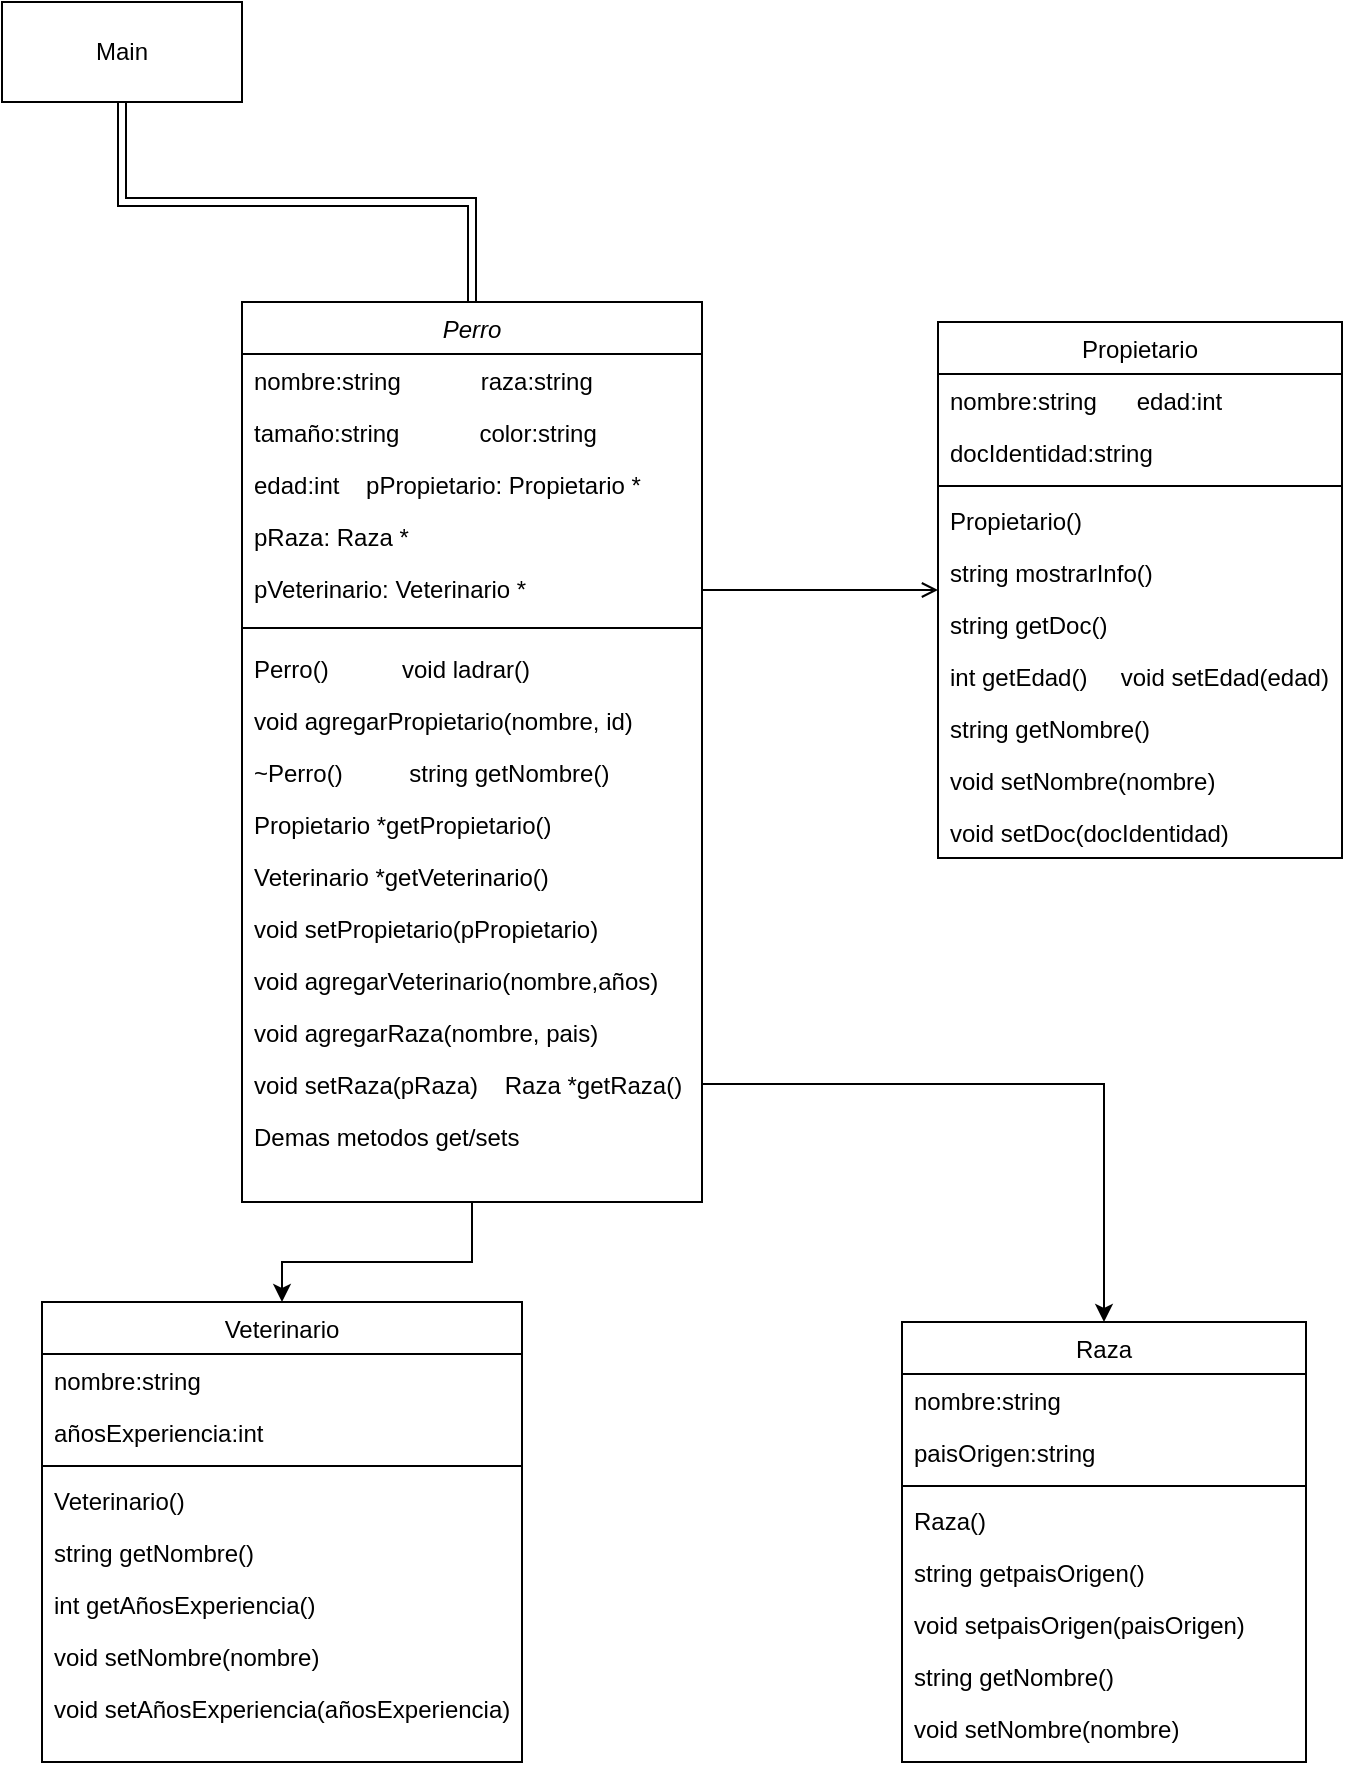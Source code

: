 <mxfile version="20.5.1" type="device"><diagram id="C5RBs43oDa-KdzZeNtuy" name="Page-1"><mxGraphModel dx="1108" dy="432" grid="1" gridSize="10" guides="1" tooltips="1" connect="1" arrows="1" fold="1" page="1" pageScale="1" pageWidth="827" pageHeight="1169" math="0" shadow="0"><root><mxCell id="WIyWlLk6GJQsqaUBKTNV-0"/><mxCell id="WIyWlLk6GJQsqaUBKTNV-1" parent="WIyWlLk6GJQsqaUBKTNV-0"/><mxCell id="SqiVAeS2P8Jwm7ox77O8-35" value="" style="edgeStyle=orthogonalEdgeStyle;rounded=0;orthogonalLoop=1;jettySize=auto;html=1;entryX=0.5;entryY=0;entryDx=0;entryDy=0;" edge="1" parent="WIyWlLk6GJQsqaUBKTNV-1" source="zkfFHV4jXpPFQw0GAbJ--0" target="SqiVAeS2P8Jwm7ox77O8-13"><mxGeometry relative="1" as="geometry"><Array as="points"><mxPoint x="295" y="720"/><mxPoint x="200" y="720"/></Array></mxGeometry></mxCell><mxCell id="zkfFHV4jXpPFQw0GAbJ--0" value="Perro" style="swimlane;fontStyle=2;align=center;verticalAlign=top;childLayout=stackLayout;horizontal=1;startSize=26;horizontalStack=0;resizeParent=1;resizeLast=0;collapsible=1;marginBottom=0;rounded=0;shadow=0;strokeWidth=1;" parent="WIyWlLk6GJQsqaUBKTNV-1" vertex="1"><mxGeometry x="180" y="240" width="230" height="450" as="geometry"><mxRectangle x="230" y="140" width="160" height="26" as="alternateBounds"/></mxGeometry></mxCell><mxCell id="zkfFHV4jXpPFQw0GAbJ--1" value="nombre:string            raza:string" style="text;align=left;verticalAlign=top;spacingLeft=4;spacingRight=4;overflow=hidden;rotatable=0;points=[[0,0.5],[1,0.5]];portConstraint=eastwest;" parent="zkfFHV4jXpPFQw0GAbJ--0" vertex="1"><mxGeometry y="26" width="230" height="26" as="geometry"/></mxCell><mxCell id="zkfFHV4jXpPFQw0GAbJ--2" value="tamaño:string            color:string" style="text;align=left;verticalAlign=top;spacingLeft=4;spacingRight=4;overflow=hidden;rotatable=0;points=[[0,0.5],[1,0.5]];portConstraint=eastwest;rounded=0;shadow=0;html=0;" parent="zkfFHV4jXpPFQw0GAbJ--0" vertex="1"><mxGeometry y="52" width="230" height="26" as="geometry"/></mxCell><mxCell id="zkfFHV4jXpPFQw0GAbJ--3" value="edad:int    pPropietario: Propietario *" style="text;align=left;verticalAlign=top;spacingLeft=4;spacingRight=4;overflow=hidden;rotatable=0;points=[[0,0.5],[1,0.5]];portConstraint=eastwest;rounded=0;shadow=0;html=0;" parent="zkfFHV4jXpPFQw0GAbJ--0" vertex="1"><mxGeometry y="78" width="230" height="26" as="geometry"/></mxCell><mxCell id="SqiVAeS2P8Jwm7ox77O8-0" value="pRaza: Raza *" style="text;align=left;verticalAlign=top;spacingLeft=4;spacingRight=4;overflow=hidden;rotatable=0;points=[[0,0.5],[1,0.5]];portConstraint=eastwest;rounded=0;shadow=0;html=0;" vertex="1" parent="zkfFHV4jXpPFQw0GAbJ--0"><mxGeometry y="104" width="230" height="26" as="geometry"/></mxCell><mxCell id="SqiVAeS2P8Jwm7ox77O8-1" value="pVeterinario: Veterinario *" style="text;align=left;verticalAlign=top;spacingLeft=4;spacingRight=4;overflow=hidden;rotatable=0;points=[[0,0.5],[1,0.5]];portConstraint=eastwest;rounded=0;shadow=0;html=0;" vertex="1" parent="zkfFHV4jXpPFQw0GAbJ--0"><mxGeometry y="130" width="230" height="26" as="geometry"/></mxCell><mxCell id="zkfFHV4jXpPFQw0GAbJ--4" value="" style="line;html=1;strokeWidth=1;align=left;verticalAlign=middle;spacingTop=-1;spacingLeft=3;spacingRight=3;rotatable=0;labelPosition=right;points=[];portConstraint=eastwest;" parent="zkfFHV4jXpPFQw0GAbJ--0" vertex="1"><mxGeometry y="156" width="230" height="14" as="geometry"/></mxCell><mxCell id="zkfFHV4jXpPFQw0GAbJ--5" value="Perro()           void ladrar()&#10;" style="text;align=left;verticalAlign=top;spacingLeft=4;spacingRight=4;overflow=hidden;rotatable=0;points=[[0,0.5],[1,0.5]];portConstraint=eastwest;" parent="zkfFHV4jXpPFQw0GAbJ--0" vertex="1"><mxGeometry y="170" width="230" height="26" as="geometry"/></mxCell><mxCell id="SqiVAeS2P8Jwm7ox77O8-2" value="void agregarPropietario(nombre, id)" style="text;align=left;verticalAlign=top;spacingLeft=4;spacingRight=4;overflow=hidden;rotatable=0;points=[[0,0.5],[1,0.5]];portConstraint=eastwest;" vertex="1" parent="zkfFHV4jXpPFQw0GAbJ--0"><mxGeometry y="196" width="230" height="26" as="geometry"/></mxCell><mxCell id="SqiVAeS2P8Jwm7ox77O8-3" value="~Perro()          string getNombre()&#10;" style="text;align=left;verticalAlign=top;spacingLeft=4;spacingRight=4;overflow=hidden;rotatable=0;points=[[0,0.5],[1,0.5]];portConstraint=eastwest;" vertex="1" parent="zkfFHV4jXpPFQw0GAbJ--0"><mxGeometry y="222" width="230" height="26" as="geometry"/></mxCell><mxCell id="SqiVAeS2P8Jwm7ox77O8-4" value="Propietario *getPropietario()" style="text;align=left;verticalAlign=top;spacingLeft=4;spacingRight=4;overflow=hidden;rotatable=0;points=[[0,0.5],[1,0.5]];portConstraint=eastwest;" vertex="1" parent="zkfFHV4jXpPFQw0GAbJ--0"><mxGeometry y="248" width="230" height="26" as="geometry"/></mxCell><mxCell id="SqiVAeS2P8Jwm7ox77O8-5" value="Veterinario *getVeterinario()" style="text;align=left;verticalAlign=top;spacingLeft=4;spacingRight=4;overflow=hidden;rotatable=0;points=[[0,0.5],[1,0.5]];portConstraint=eastwest;" vertex="1" parent="zkfFHV4jXpPFQw0GAbJ--0"><mxGeometry y="274" width="230" height="26" as="geometry"/></mxCell><mxCell id="SqiVAeS2P8Jwm7ox77O8-6" value="void setPropietario(pPropietario)" style="text;align=left;verticalAlign=top;spacingLeft=4;spacingRight=4;overflow=hidden;rotatable=0;points=[[0,0.5],[1,0.5]];portConstraint=eastwest;" vertex="1" parent="zkfFHV4jXpPFQw0GAbJ--0"><mxGeometry y="300" width="230" height="26" as="geometry"/></mxCell><mxCell id="SqiVAeS2P8Jwm7ox77O8-7" value="void agregarVeterinario(nombre,años)" style="text;align=left;verticalAlign=top;spacingLeft=4;spacingRight=4;overflow=hidden;rotatable=0;points=[[0,0.5],[1,0.5]];portConstraint=eastwest;" vertex="1" parent="zkfFHV4jXpPFQw0GAbJ--0"><mxGeometry y="326" width="230" height="26" as="geometry"/></mxCell><mxCell id="SqiVAeS2P8Jwm7ox77O8-8" value="void agregarRaza(nombre, pais)" style="text;align=left;verticalAlign=top;spacingLeft=4;spacingRight=4;overflow=hidden;rotatable=0;points=[[0,0.5],[1,0.5]];portConstraint=eastwest;" vertex="1" parent="zkfFHV4jXpPFQw0GAbJ--0"><mxGeometry y="352" width="230" height="26" as="geometry"/></mxCell><mxCell id="SqiVAeS2P8Jwm7ox77O8-9" value="void setRaza(pRaza)    Raza *getRaza()" style="text;align=left;verticalAlign=top;spacingLeft=4;spacingRight=4;overflow=hidden;rotatable=0;points=[[0,0.5],[1,0.5]];portConstraint=eastwest;" vertex="1" parent="zkfFHV4jXpPFQw0GAbJ--0"><mxGeometry y="378" width="230" height="26" as="geometry"/></mxCell><mxCell id="SqiVAeS2P8Jwm7ox77O8-10" value="Demas metodos get/sets" style="text;align=left;verticalAlign=top;spacingLeft=4;spacingRight=4;overflow=hidden;rotatable=0;points=[[0,0.5],[1,0.5]];portConstraint=eastwest;" vertex="1" parent="zkfFHV4jXpPFQw0GAbJ--0"><mxGeometry y="404" width="230" height="26" as="geometry"/></mxCell><mxCell id="zkfFHV4jXpPFQw0GAbJ--17" value="Propietario" style="swimlane;fontStyle=0;align=center;verticalAlign=top;childLayout=stackLayout;horizontal=1;startSize=26;horizontalStack=0;resizeParent=1;resizeLast=0;collapsible=1;marginBottom=0;rounded=0;shadow=0;strokeWidth=1;" parent="WIyWlLk6GJQsqaUBKTNV-1" vertex="1"><mxGeometry x="528" y="250" width="202" height="268" as="geometry"><mxRectangle x="550" y="140" width="160" height="26" as="alternateBounds"/></mxGeometry></mxCell><mxCell id="zkfFHV4jXpPFQw0GAbJ--18" value="nombre:string      edad:int" style="text;align=left;verticalAlign=top;spacingLeft=4;spacingRight=4;overflow=hidden;rotatable=0;points=[[0,0.5],[1,0.5]];portConstraint=eastwest;" parent="zkfFHV4jXpPFQw0GAbJ--17" vertex="1"><mxGeometry y="26" width="202" height="26" as="geometry"/></mxCell><mxCell id="zkfFHV4jXpPFQw0GAbJ--19" value="docIdentidad:string" style="text;align=left;verticalAlign=top;spacingLeft=4;spacingRight=4;overflow=hidden;rotatable=0;points=[[0,0.5],[1,0.5]];portConstraint=eastwest;rounded=0;shadow=0;html=0;" parent="zkfFHV4jXpPFQw0GAbJ--17" vertex="1"><mxGeometry y="52" width="202" height="26" as="geometry"/></mxCell><mxCell id="zkfFHV4jXpPFQw0GAbJ--23" value="" style="line;html=1;strokeWidth=1;align=left;verticalAlign=middle;spacingTop=-1;spacingLeft=3;spacingRight=3;rotatable=0;labelPosition=right;points=[];portConstraint=eastwest;" parent="zkfFHV4jXpPFQw0GAbJ--17" vertex="1"><mxGeometry y="78" width="202" height="8" as="geometry"/></mxCell><mxCell id="zkfFHV4jXpPFQw0GAbJ--20" value="Propietario()" style="text;align=left;verticalAlign=top;spacingLeft=4;spacingRight=4;overflow=hidden;rotatable=0;points=[[0,0.5],[1,0.5]];portConstraint=eastwest;rounded=0;shadow=0;html=0;" parent="zkfFHV4jXpPFQw0GAbJ--17" vertex="1"><mxGeometry y="86" width="202" height="26" as="geometry"/></mxCell><mxCell id="zkfFHV4jXpPFQw0GAbJ--21" value="string mostrarInfo()" style="text;align=left;verticalAlign=top;spacingLeft=4;spacingRight=4;overflow=hidden;rotatable=0;points=[[0,0.5],[1,0.5]];portConstraint=eastwest;rounded=0;shadow=0;html=0;" parent="zkfFHV4jXpPFQw0GAbJ--17" vertex="1"><mxGeometry y="112" width="202" height="26" as="geometry"/></mxCell><mxCell id="zkfFHV4jXpPFQw0GAbJ--22" value="string getDoc()" style="text;align=left;verticalAlign=top;spacingLeft=4;spacingRight=4;overflow=hidden;rotatable=0;points=[[0,0.5],[1,0.5]];portConstraint=eastwest;rounded=0;shadow=0;html=0;" parent="zkfFHV4jXpPFQw0GAbJ--17" vertex="1"><mxGeometry y="138" width="202" height="26" as="geometry"/></mxCell><mxCell id="zkfFHV4jXpPFQw0GAbJ--24" value="int getEdad()     void setEdad(edad)" style="text;align=left;verticalAlign=top;spacingLeft=4;spacingRight=4;overflow=hidden;rotatable=0;points=[[0,0.5],[1,0.5]];portConstraint=eastwest;" parent="zkfFHV4jXpPFQw0GAbJ--17" vertex="1"><mxGeometry y="164" width="202" height="26" as="geometry"/></mxCell><mxCell id="zkfFHV4jXpPFQw0GAbJ--25" value="string getNombre()" style="text;align=left;verticalAlign=top;spacingLeft=4;spacingRight=4;overflow=hidden;rotatable=0;points=[[0,0.5],[1,0.5]];portConstraint=eastwest;" parent="zkfFHV4jXpPFQw0GAbJ--17" vertex="1"><mxGeometry y="190" width="202" height="26" as="geometry"/></mxCell><mxCell id="SqiVAeS2P8Jwm7ox77O8-11" value="void setNombre(nombre)" style="text;align=left;verticalAlign=top;spacingLeft=4;spacingRight=4;overflow=hidden;rotatable=0;points=[[0,0.5],[1,0.5]];portConstraint=eastwest;" vertex="1" parent="zkfFHV4jXpPFQw0GAbJ--17"><mxGeometry y="216" width="202" height="26" as="geometry"/></mxCell><mxCell id="SqiVAeS2P8Jwm7ox77O8-12" value="void setDoc(docIdentidad)" style="text;align=left;verticalAlign=top;spacingLeft=4;spacingRight=4;overflow=hidden;rotatable=0;points=[[0,0.5],[1,0.5]];portConstraint=eastwest;" vertex="1" parent="zkfFHV4jXpPFQw0GAbJ--17"><mxGeometry y="242" width="202" height="26" as="geometry"/></mxCell><mxCell id="zkfFHV4jXpPFQw0GAbJ--26" value="" style="endArrow=open;shadow=0;strokeWidth=1;rounded=0;endFill=1;edgeStyle=elbowEdgeStyle;elbow=vertical;" parent="WIyWlLk6GJQsqaUBKTNV-1" source="zkfFHV4jXpPFQw0GAbJ--0" target="zkfFHV4jXpPFQw0GAbJ--17" edge="1"><mxGeometry x="0.5" y="41" relative="1" as="geometry"><mxPoint x="400" y="322" as="sourcePoint"/><mxPoint x="560" y="322" as="targetPoint"/><mxPoint x="-40" y="32" as="offset"/></mxGeometry></mxCell><mxCell id="SqiVAeS2P8Jwm7ox77O8-13" value="Veterinario" style="swimlane;fontStyle=0;align=center;verticalAlign=top;childLayout=stackLayout;horizontal=1;startSize=26;horizontalStack=0;resizeParent=1;resizeLast=0;collapsible=1;marginBottom=0;rounded=0;shadow=0;strokeWidth=1;" vertex="1" parent="WIyWlLk6GJQsqaUBKTNV-1"><mxGeometry x="80" y="740" width="240" height="230" as="geometry"><mxRectangle x="550" y="140" width="160" height="26" as="alternateBounds"/></mxGeometry></mxCell><mxCell id="SqiVAeS2P8Jwm7ox77O8-14" value="nombre:string      " style="text;align=left;verticalAlign=top;spacingLeft=4;spacingRight=4;overflow=hidden;rotatable=0;points=[[0,0.5],[1,0.5]];portConstraint=eastwest;" vertex="1" parent="SqiVAeS2P8Jwm7ox77O8-13"><mxGeometry y="26" width="240" height="26" as="geometry"/></mxCell><mxCell id="SqiVAeS2P8Jwm7ox77O8-15" value="añosExperiencia:int" style="text;align=left;verticalAlign=top;spacingLeft=4;spacingRight=4;overflow=hidden;rotatable=0;points=[[0,0.5],[1,0.5]];portConstraint=eastwest;rounded=0;shadow=0;html=0;" vertex="1" parent="SqiVAeS2P8Jwm7ox77O8-13"><mxGeometry y="52" width="240" height="26" as="geometry"/></mxCell><mxCell id="SqiVAeS2P8Jwm7ox77O8-16" value="" style="line;html=1;strokeWidth=1;align=left;verticalAlign=middle;spacingTop=-1;spacingLeft=3;spacingRight=3;rotatable=0;labelPosition=right;points=[];portConstraint=eastwest;" vertex="1" parent="SqiVAeS2P8Jwm7ox77O8-13"><mxGeometry y="78" width="240" height="8" as="geometry"/></mxCell><mxCell id="SqiVAeS2P8Jwm7ox77O8-17" value="Veterinario()" style="text;align=left;verticalAlign=top;spacingLeft=4;spacingRight=4;overflow=hidden;rotatable=0;points=[[0,0.5],[1,0.5]];portConstraint=eastwest;rounded=0;shadow=0;html=0;" vertex="1" parent="SqiVAeS2P8Jwm7ox77O8-13"><mxGeometry y="86" width="240" height="26" as="geometry"/></mxCell><mxCell id="SqiVAeS2P8Jwm7ox77O8-18" value="string getNombre()" style="text;align=left;verticalAlign=top;spacingLeft=4;spacingRight=4;overflow=hidden;rotatable=0;points=[[0,0.5],[1,0.5]];portConstraint=eastwest;rounded=0;shadow=0;html=0;" vertex="1" parent="SqiVAeS2P8Jwm7ox77O8-13"><mxGeometry y="112" width="240" height="26" as="geometry"/></mxCell><mxCell id="SqiVAeS2P8Jwm7ox77O8-19" value="int getAñosExperiencia()" style="text;align=left;verticalAlign=top;spacingLeft=4;spacingRight=4;overflow=hidden;rotatable=0;points=[[0,0.5],[1,0.5]];portConstraint=eastwest;rounded=0;shadow=0;html=0;" vertex="1" parent="SqiVAeS2P8Jwm7ox77O8-13"><mxGeometry y="138" width="240" height="26" as="geometry"/></mxCell><mxCell id="SqiVAeS2P8Jwm7ox77O8-20" value="void setNombre(nombre)" style="text;align=left;verticalAlign=top;spacingLeft=4;spacingRight=4;overflow=hidden;rotatable=0;points=[[0,0.5],[1,0.5]];portConstraint=eastwest;" vertex="1" parent="SqiVAeS2P8Jwm7ox77O8-13"><mxGeometry y="164" width="240" height="26" as="geometry"/></mxCell><mxCell id="SqiVAeS2P8Jwm7ox77O8-21" value="void setAñosExperiencia(añosExperiencia)" style="text;align=left;verticalAlign=top;spacingLeft=4;spacingRight=4;overflow=hidden;rotatable=0;points=[[0,0.5],[1,0.5]];portConstraint=eastwest;" vertex="1" parent="SqiVAeS2P8Jwm7ox77O8-13"><mxGeometry y="190" width="240" height="26" as="geometry"/></mxCell><mxCell id="SqiVAeS2P8Jwm7ox77O8-24" value="Raza" style="swimlane;fontStyle=0;align=center;verticalAlign=top;childLayout=stackLayout;horizontal=1;startSize=26;horizontalStack=0;resizeParent=1;resizeLast=0;collapsible=1;marginBottom=0;rounded=0;shadow=0;strokeWidth=1;" vertex="1" parent="WIyWlLk6GJQsqaUBKTNV-1"><mxGeometry x="510" y="750" width="202" height="220" as="geometry"><mxRectangle x="550" y="140" width="160" height="26" as="alternateBounds"/></mxGeometry></mxCell><mxCell id="SqiVAeS2P8Jwm7ox77O8-25" value="nombre:string      " style="text;align=left;verticalAlign=top;spacingLeft=4;spacingRight=4;overflow=hidden;rotatable=0;points=[[0,0.5],[1,0.5]];portConstraint=eastwest;" vertex="1" parent="SqiVAeS2P8Jwm7ox77O8-24"><mxGeometry y="26" width="202" height="26" as="geometry"/></mxCell><mxCell id="SqiVAeS2P8Jwm7ox77O8-26" value="paisOrigen:string" style="text;align=left;verticalAlign=top;spacingLeft=4;spacingRight=4;overflow=hidden;rotatable=0;points=[[0,0.5],[1,0.5]];portConstraint=eastwest;rounded=0;shadow=0;html=0;" vertex="1" parent="SqiVAeS2P8Jwm7ox77O8-24"><mxGeometry y="52" width="202" height="26" as="geometry"/></mxCell><mxCell id="SqiVAeS2P8Jwm7ox77O8-27" value="" style="line;html=1;strokeWidth=1;align=left;verticalAlign=middle;spacingTop=-1;spacingLeft=3;spacingRight=3;rotatable=0;labelPosition=right;points=[];portConstraint=eastwest;" vertex="1" parent="SqiVAeS2P8Jwm7ox77O8-24"><mxGeometry y="78" width="202" height="8" as="geometry"/></mxCell><mxCell id="SqiVAeS2P8Jwm7ox77O8-28" value="Raza()" style="text;align=left;verticalAlign=top;spacingLeft=4;spacingRight=4;overflow=hidden;rotatable=0;points=[[0,0.5],[1,0.5]];portConstraint=eastwest;rounded=0;shadow=0;html=0;" vertex="1" parent="SqiVAeS2P8Jwm7ox77O8-24"><mxGeometry y="86" width="202" height="26" as="geometry"/></mxCell><mxCell id="SqiVAeS2P8Jwm7ox77O8-29" value="string getpaisOrigen()" style="text;align=left;verticalAlign=top;spacingLeft=4;spacingRight=4;overflow=hidden;rotatable=0;points=[[0,0.5],[1,0.5]];portConstraint=eastwest;rounded=0;shadow=0;html=0;" vertex="1" parent="SqiVAeS2P8Jwm7ox77O8-24"><mxGeometry y="112" width="202" height="26" as="geometry"/></mxCell><mxCell id="SqiVAeS2P8Jwm7ox77O8-30" value="void setpaisOrigen(paisOrigen)" style="text;align=left;verticalAlign=top;spacingLeft=4;spacingRight=4;overflow=hidden;rotatable=0;points=[[0,0.5],[1,0.5]];portConstraint=eastwest;rounded=0;shadow=0;html=0;" vertex="1" parent="SqiVAeS2P8Jwm7ox77O8-24"><mxGeometry y="138" width="202" height="26" as="geometry"/></mxCell><mxCell id="SqiVAeS2P8Jwm7ox77O8-32" value="string getNombre()" style="text;align=left;verticalAlign=top;spacingLeft=4;spacingRight=4;overflow=hidden;rotatable=0;points=[[0,0.5],[1,0.5]];portConstraint=eastwest;" vertex="1" parent="SqiVAeS2P8Jwm7ox77O8-24"><mxGeometry y="164" width="202" height="26" as="geometry"/></mxCell><mxCell id="SqiVAeS2P8Jwm7ox77O8-33" value="void setNombre(nombre)" style="text;align=left;verticalAlign=top;spacingLeft=4;spacingRight=4;overflow=hidden;rotatable=0;points=[[0,0.5],[1,0.5]];portConstraint=eastwest;" vertex="1" parent="SqiVAeS2P8Jwm7ox77O8-24"><mxGeometry y="190" width="202" height="26" as="geometry"/></mxCell><mxCell id="SqiVAeS2P8Jwm7ox77O8-41" value="" style="edgeStyle=orthogonalEdgeStyle;rounded=0;orthogonalLoop=1;jettySize=auto;html=1;entryX=0.5;entryY=0;entryDx=0;entryDy=0;exitX=1;exitY=0.5;exitDx=0;exitDy=0;" edge="1" parent="WIyWlLk6GJQsqaUBKTNV-1" source="SqiVAeS2P8Jwm7ox77O8-9" target="SqiVAeS2P8Jwm7ox77O8-24"><mxGeometry relative="1" as="geometry"><mxPoint x="595" y="650" as="sourcePoint"/><mxPoint x="500" y="700" as="targetPoint"/><Array as="points"><mxPoint x="611" y="631"/></Array></mxGeometry></mxCell><mxCell id="SqiVAeS2P8Jwm7ox77O8-44" value="" style="edgeStyle=orthogonalEdgeStyle;rounded=0;orthogonalLoop=1;jettySize=auto;html=1;entryX=0.5;entryY=0;entryDx=0;entryDy=0;elbow=vertical;shape=link;" edge="1" parent="WIyWlLk6GJQsqaUBKTNV-1" source="SqiVAeS2P8Jwm7ox77O8-42" target="zkfFHV4jXpPFQw0GAbJ--0"><mxGeometry relative="1" as="geometry"><mxPoint x="120" y="200" as="targetPoint"/></mxGeometry></mxCell><mxCell id="SqiVAeS2P8Jwm7ox77O8-42" value="Main" style="rounded=0;whiteSpace=wrap;html=1;" vertex="1" parent="WIyWlLk6GJQsqaUBKTNV-1"><mxGeometry x="60" y="90" width="120" height="50" as="geometry"/></mxCell></root></mxGraphModel></diagram></mxfile>